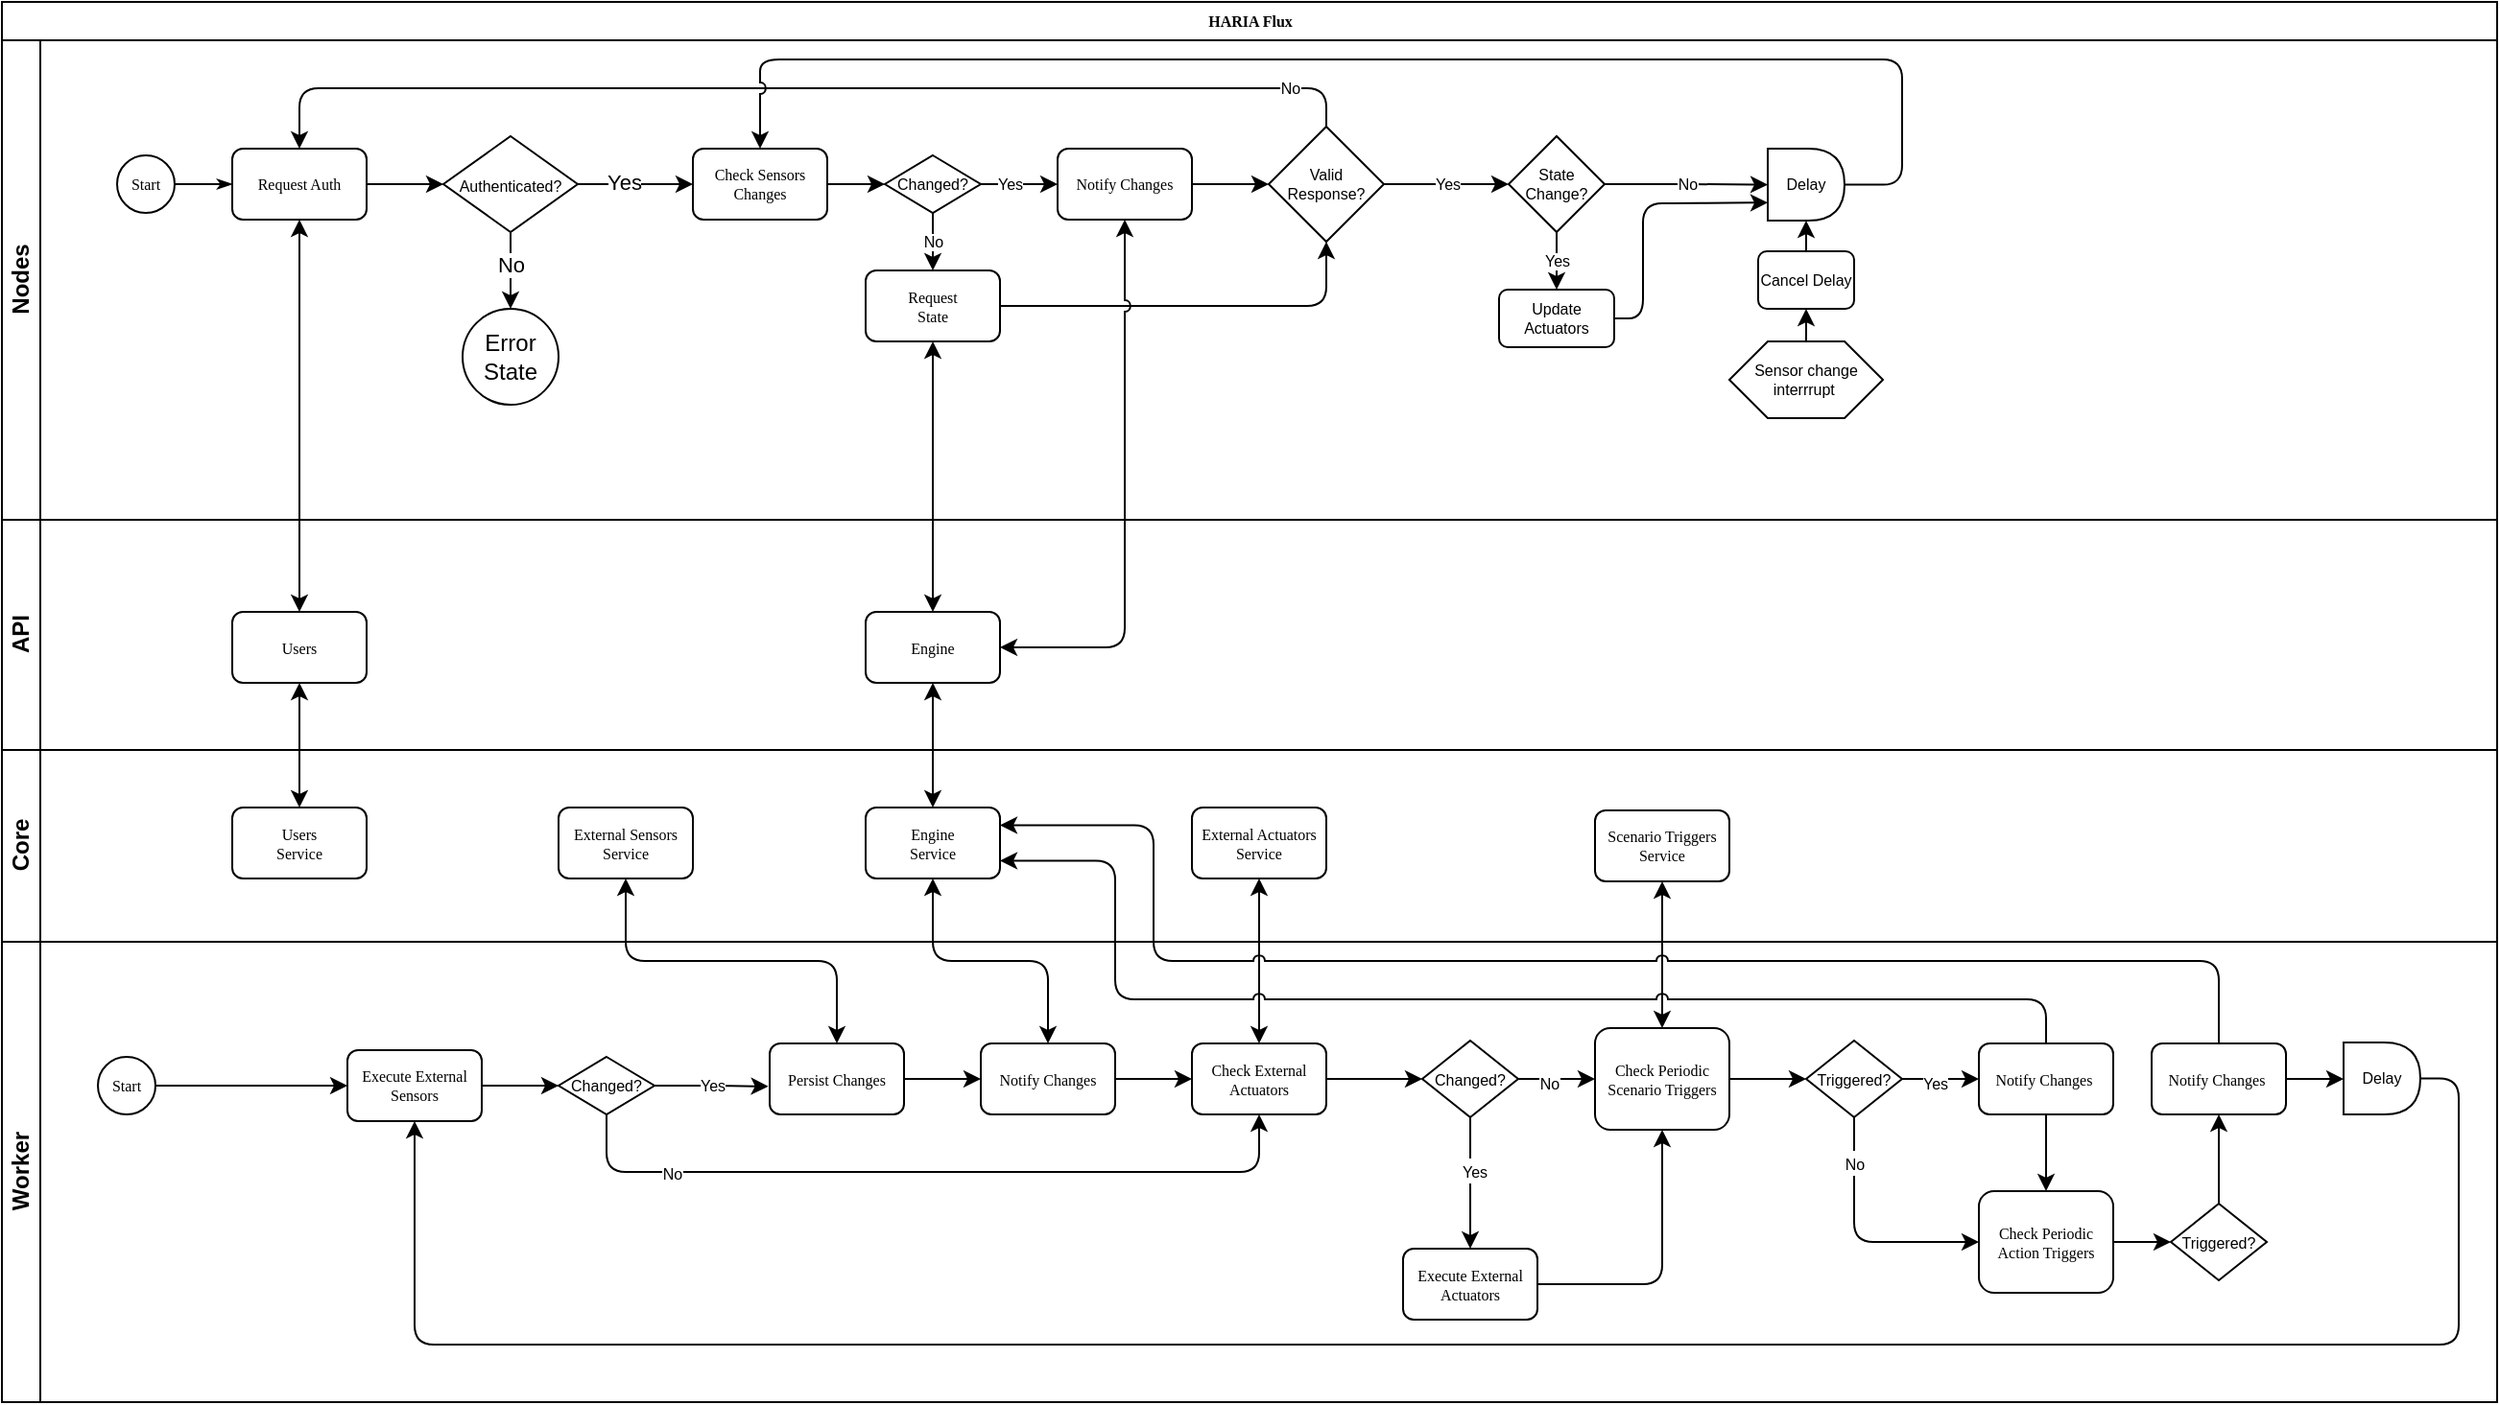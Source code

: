 <mxfile version="14.4.3" type="device"><diagram name="Page-1" id="c7488fd3-1785-93aa-aadb-54a6760d102a"><mxGraphModel dx="1278" dy="948" grid="1" gridSize="10" guides="1" tooltips="1" connect="1" arrows="1" fold="1" page="1" pageScale="1" pageWidth="1100" pageHeight="850" background="#ffffff" math="0" shadow="0"><root><mxCell id="0"/><mxCell id="1" parent="0"/><mxCell id="2b4e8129b02d487f-1" value="HARIA Flux" style="swimlane;html=1;childLayout=stackLayout;horizontal=1;startSize=20;horizontalStack=0;rounded=0;shadow=0;labelBackgroundColor=none;strokeWidth=1;fontFamily=Verdana;fontSize=8;align=center;" parent="1" vertex="1"><mxGeometry x="160" y="70" width="1300" height="730" as="geometry"/></mxCell><mxCell id="2b4e8129b02d487f-2" value="Nodes" style="swimlane;html=1;startSize=20;horizontal=0;" parent="2b4e8129b02d487f-1" vertex="1"><mxGeometry y="20" width="1300" height="250" as="geometry"/></mxCell><mxCell id="2b4e8129b02d487f-18" style="edgeStyle=orthogonalEdgeStyle;rounded=0;html=1;labelBackgroundColor=none;startArrow=none;startFill=0;startSize=5;endArrow=classicThin;endFill=1;endSize=5;jettySize=auto;orthogonalLoop=1;strokeWidth=1;fontFamily=Verdana;fontSize=8" parent="2b4e8129b02d487f-2" source="2b4e8129b02d487f-5" target="2b4e8129b02d487f-6" edge="1"><mxGeometry relative="1" as="geometry"/></mxCell><mxCell id="2b4e8129b02d487f-5" value="Start" style="ellipse;whiteSpace=wrap;html=1;rounded=0;shadow=0;labelBackgroundColor=none;strokeWidth=1;fontFamily=Verdana;fontSize=8;align=center;" parent="2b4e8129b02d487f-2" vertex="1"><mxGeometry x="60" y="60" width="30" height="30" as="geometry"/></mxCell><mxCell id="sPDUSwbOZ8P1fyL3-bZW-5" style="edgeStyle=orthogonalEdgeStyle;rounded=0;orthogonalLoop=1;jettySize=auto;html=1;exitX=1;exitY=0.5;exitDx=0;exitDy=0;entryX=0;entryY=0.5;entryDx=0;entryDy=0;" parent="2b4e8129b02d487f-2" source="2b4e8129b02d487f-6" target="sPDUSwbOZ8P1fyL3-bZW-4" edge="1"><mxGeometry relative="1" as="geometry"/></mxCell><mxCell id="2b4e8129b02d487f-6" value="Request Auth" style="rounded=1;whiteSpace=wrap;html=1;shadow=0;labelBackgroundColor=none;strokeWidth=1;fontFamily=Verdana;fontSize=8;align=center;" parent="2b4e8129b02d487f-2" vertex="1"><mxGeometry x="120" y="56.5" width="70" height="37" as="geometry"/></mxCell><mxCell id="sPDUSwbOZ8P1fyL3-bZW-12" style="edgeStyle=orthogonalEdgeStyle;rounded=0;orthogonalLoop=1;jettySize=auto;html=1;exitX=1;exitY=0.5;exitDx=0;exitDy=0;" parent="2b4e8129b02d487f-2" source="2b4e8129b02d487f-9" target="sPDUSwbOZ8P1fyL3-bZW-11" edge="1"><mxGeometry relative="1" as="geometry"/></mxCell><mxCell id="2b4e8129b02d487f-9" value="Check Sensors&lt;br&gt;Changes" style="rounded=1;whiteSpace=wrap;html=1;shadow=0;labelBackgroundColor=none;strokeWidth=1;fontFamily=Verdana;fontSize=8;align=center;" parent="2b4e8129b02d487f-2" vertex="1"><mxGeometry x="360" y="56.5" width="70" height="37" as="geometry"/></mxCell><mxCell id="sPDUSwbOZ8P1fyL3-bZW-7" style="edgeStyle=orthogonalEdgeStyle;rounded=0;orthogonalLoop=1;jettySize=auto;html=1;exitX=0.5;exitY=1;exitDx=0;exitDy=0;entryX=0.5;entryY=0;entryDx=0;entryDy=0;labelPosition=right;verticalLabelPosition=top;align=left;verticalAlign=bottom;" parent="2b4e8129b02d487f-2" source="sPDUSwbOZ8P1fyL3-bZW-4" target="sPDUSwbOZ8P1fyL3-bZW-6" edge="1"><mxGeometry relative="1" as="geometry"/></mxCell><mxCell id="sPDUSwbOZ8P1fyL3-bZW-8" value="No" style="edgeLabel;html=1;align=center;verticalAlign=middle;resizable=0;points=[];" parent="sPDUSwbOZ8P1fyL3-bZW-7" vertex="1" connectable="0"><mxGeometry x="-0.187" relative="1" as="geometry"><mxPoint as="offset"/></mxGeometry></mxCell><mxCell id="sPDUSwbOZ8P1fyL3-bZW-9" style="edgeStyle=orthogonalEdgeStyle;rounded=0;orthogonalLoop=1;jettySize=auto;html=1;exitX=1;exitY=0.5;exitDx=0;exitDy=0;" parent="2b4e8129b02d487f-2" source="sPDUSwbOZ8P1fyL3-bZW-4" target="2b4e8129b02d487f-9" edge="1"><mxGeometry relative="1" as="geometry"><Array as="points"><mxPoint x="350" y="75"/><mxPoint x="350" y="75"/></Array></mxGeometry></mxCell><mxCell id="sPDUSwbOZ8P1fyL3-bZW-10" value="Yes" style="edgeLabel;html=1;align=center;verticalAlign=middle;resizable=0;points=[];" parent="sPDUSwbOZ8P1fyL3-bZW-9" vertex="1" connectable="0"><mxGeometry x="-0.2" y="1" relative="1" as="geometry"><mxPoint as="offset"/></mxGeometry></mxCell><mxCell id="sPDUSwbOZ8P1fyL3-bZW-4" value="&lt;span style=&quot;font-size: 8px&quot;&gt;Authenticated?&lt;/span&gt;" style="rhombus;whiteSpace=wrap;html=1;" parent="2b4e8129b02d487f-2" vertex="1"><mxGeometry x="230" y="50" width="70" height="50" as="geometry"/></mxCell><mxCell id="sPDUSwbOZ8P1fyL3-bZW-6" value="Error State" style="ellipse;whiteSpace=wrap;html=1;aspect=fixed;" parent="2b4e8129b02d487f-2" vertex="1"><mxGeometry x="240" y="140" width="50" height="50" as="geometry"/></mxCell><mxCell id="sPDUSwbOZ8P1fyL3-bZW-13" style="edgeStyle=orthogonalEdgeStyle;rounded=0;orthogonalLoop=1;jettySize=auto;html=1;exitX=1;exitY=0.5;exitDx=0;exitDy=0;fontSize=8;" parent="2b4e8129b02d487f-2" source="sPDUSwbOZ8P1fyL3-bZW-11" target="sPDUSwbOZ8P1fyL3-bZW-15" edge="1"><mxGeometry relative="1" as="geometry"><mxPoint x="550" y="75" as="targetPoint"/></mxGeometry></mxCell><mxCell id="sPDUSwbOZ8P1fyL3-bZW-16" value="Yes" style="edgeLabel;html=1;align=center;verticalAlign=middle;resizable=0;points=[];fontSize=8;" parent="sPDUSwbOZ8P1fyL3-bZW-13" vertex="1" connectable="0"><mxGeometry x="-0.271" relative="1" as="geometry"><mxPoint as="offset"/></mxGeometry></mxCell><mxCell id="sPDUSwbOZ8P1fyL3-bZW-11" value="&lt;font style=&quot;font-size: 8px&quot;&gt;Changed?&lt;/font&gt;" style="rhombus;whiteSpace=wrap;html=1;fontSize=8;" parent="2b4e8129b02d487f-2" vertex="1"><mxGeometry x="460" y="60" width="50" height="30" as="geometry"/></mxCell><mxCell id="sPDUSwbOZ8P1fyL3-bZW-20" style="edgeStyle=orthogonalEdgeStyle;rounded=0;orthogonalLoop=1;jettySize=auto;html=1;exitX=1;exitY=0.5;exitDx=0;exitDy=0;entryX=0;entryY=0.5;entryDx=0;entryDy=0;fontSize=8;" parent="2b4e8129b02d487f-2" source="sPDUSwbOZ8P1fyL3-bZW-15" target="sPDUSwbOZ8P1fyL3-bZW-19" edge="1"><mxGeometry relative="1" as="geometry"/></mxCell><mxCell id="sPDUSwbOZ8P1fyL3-bZW-15" value="Notify Changes" style="rounded=1;whiteSpace=wrap;html=1;shadow=0;labelBackgroundColor=none;strokeWidth=1;fontFamily=Verdana;fontSize=8;align=center;" parent="2b4e8129b02d487f-2" vertex="1"><mxGeometry x="550" y="56.5" width="70" height="37" as="geometry"/></mxCell><mxCell id="sPDUSwbOZ8P1fyL3-bZW-21" style="edgeStyle=orthogonalEdgeStyle;rounded=1;orthogonalLoop=1;jettySize=auto;html=1;exitX=1;exitY=0.5;exitDx=0;exitDy=0;fontSize=8;entryX=0.5;entryY=1;entryDx=0;entryDy=0;jumpStyle=arc;" parent="2b4e8129b02d487f-2" source="sPDUSwbOZ8P1fyL3-bZW-18" target="sPDUSwbOZ8P1fyL3-bZW-19" edge="1"><mxGeometry relative="1" as="geometry"><mxPoint x="660" y="75" as="targetPoint"/><Array as="points"><mxPoint x="690" y="139"/></Array></mxGeometry></mxCell><mxCell id="sPDUSwbOZ8P1fyL3-bZW-18" value="Request&lt;br&gt;State" style="rounded=1;whiteSpace=wrap;html=1;shadow=0;labelBackgroundColor=none;strokeWidth=1;fontFamily=Verdana;fontSize=8;align=center;" parent="2b4e8129b02d487f-2" vertex="1"><mxGeometry x="450" y="120.0" width="70" height="37" as="geometry"/></mxCell><mxCell id="sPDUSwbOZ8P1fyL3-bZW-17" value="No" style="edgeStyle=orthogonalEdgeStyle;rounded=0;orthogonalLoop=1;jettySize=auto;html=1;exitX=0.5;exitY=1;exitDx=0;exitDy=0;fontSize=8;" parent="2b4e8129b02d487f-2" source="sPDUSwbOZ8P1fyL3-bZW-11" target="sPDUSwbOZ8P1fyL3-bZW-18" edge="1"><mxGeometry relative="1" as="geometry"><mxPoint x="520" y="100" as="targetPoint"/><Array as="points"><mxPoint x="485" y="100"/><mxPoint x="485" y="100"/></Array></mxGeometry></mxCell><mxCell id="sPDUSwbOZ8P1fyL3-bZW-24" style="edgeStyle=orthogonalEdgeStyle;rounded=1;orthogonalLoop=1;jettySize=auto;html=1;exitX=0.5;exitY=0;exitDx=0;exitDy=0;entryX=0.5;entryY=0;entryDx=0;entryDy=0;fontSize=8;" parent="2b4e8129b02d487f-2" source="sPDUSwbOZ8P1fyL3-bZW-19" target="2b4e8129b02d487f-6" edge="1"><mxGeometry relative="1" as="geometry"/></mxCell><mxCell id="sPDUSwbOZ8P1fyL3-bZW-25" value="No" style="edgeLabel;html=1;align=center;verticalAlign=middle;resizable=0;points=[];fontSize=8;" parent="sPDUSwbOZ8P1fyL3-bZW-24" vertex="1" connectable="0"><mxGeometry x="-0.867" relative="1" as="geometry"><mxPoint as="offset"/></mxGeometry></mxCell><mxCell id="sPDUSwbOZ8P1fyL3-bZW-26" value="Yes" style="edgeStyle=orthogonalEdgeStyle;rounded=0;orthogonalLoop=1;jettySize=auto;html=1;exitX=1;exitY=0.5;exitDx=0;exitDy=0;entryX=0;entryY=0.5;entryDx=0;entryDy=0;fontSize=8;" parent="2b4e8129b02d487f-2" source="sPDUSwbOZ8P1fyL3-bZW-19" target="sPDUSwbOZ8P1fyL3-bZW-23" edge="1"><mxGeometry relative="1" as="geometry"/></mxCell><mxCell id="sPDUSwbOZ8P1fyL3-bZW-19" value="Valid Response?" style="rhombus;whiteSpace=wrap;html=1;fontSize=8;" parent="2b4e8129b02d487f-2" vertex="1"><mxGeometry x="660" y="45" width="60" height="60" as="geometry"/></mxCell><mxCell id="sPDUSwbOZ8P1fyL3-bZW-29" value="Yes" style="edgeStyle=orthogonalEdgeStyle;rounded=0;orthogonalLoop=1;jettySize=auto;html=1;exitX=0.5;exitY=1;exitDx=0;exitDy=0;entryX=0.5;entryY=0;entryDx=0;entryDy=0;fontSize=8;" parent="2b4e8129b02d487f-2" source="sPDUSwbOZ8P1fyL3-bZW-23" target="sPDUSwbOZ8P1fyL3-bZW-28" edge="1"><mxGeometry relative="1" as="geometry"/></mxCell><mxCell id="sPDUSwbOZ8P1fyL3-bZW-31" value="No" style="edgeStyle=orthogonalEdgeStyle;rounded=0;orthogonalLoop=1;jettySize=auto;html=1;exitX=1;exitY=0.5;exitDx=0;exitDy=0;fontSize=8;" parent="2b4e8129b02d487f-2" source="sPDUSwbOZ8P1fyL3-bZW-23" target="sPDUSwbOZ8P1fyL3-bZW-30" edge="1"><mxGeometry relative="1" as="geometry"/></mxCell><mxCell id="sPDUSwbOZ8P1fyL3-bZW-23" value="State Change?" style="rhombus;whiteSpace=wrap;html=1;fontSize=8;" parent="2b4e8129b02d487f-2" vertex="1"><mxGeometry x="785" y="50" width="50" height="50" as="geometry"/></mxCell><mxCell id="sPDUSwbOZ8P1fyL3-bZW-37" style="edgeStyle=orthogonalEdgeStyle;rounded=1;orthogonalLoop=1;jettySize=auto;html=1;exitX=1;exitY=0.5;exitDx=0;exitDy=0;entryX=0;entryY=0.75;entryDx=0;entryDy=0;fontSize=8;" parent="2b4e8129b02d487f-2" source="sPDUSwbOZ8P1fyL3-bZW-28" target="sPDUSwbOZ8P1fyL3-bZW-30" edge="1"><mxGeometry relative="1" as="geometry"><Array as="points"><mxPoint x="855" y="145"/><mxPoint x="855" y="85"/><mxPoint x="875" y="85"/></Array></mxGeometry></mxCell><mxCell id="sPDUSwbOZ8P1fyL3-bZW-28" value="Update Actuators" style="rounded=1;whiteSpace=wrap;html=1;fontSize=8;" parent="2b4e8129b02d487f-2" vertex="1"><mxGeometry x="780" y="130" width="60" height="30" as="geometry"/></mxCell><mxCell id="sPDUSwbOZ8P1fyL3-bZW-32" style="edgeStyle=orthogonalEdgeStyle;rounded=1;orthogonalLoop=1;jettySize=auto;html=1;exitX=1;exitY=0.5;exitDx=0;exitDy=0;entryX=0.5;entryY=0;entryDx=0;entryDy=0;fontSize=8;jumpStyle=arc;" parent="2b4e8129b02d487f-2" source="sPDUSwbOZ8P1fyL3-bZW-30" target="2b4e8129b02d487f-9" edge="1"><mxGeometry relative="1" as="geometry"><Array as="points"><mxPoint x="990" y="75"/><mxPoint x="990" y="10"/><mxPoint x="395" y="10"/></Array></mxGeometry></mxCell><mxCell id="sPDUSwbOZ8P1fyL3-bZW-30" value="Delay" style="shape=delay;whiteSpace=wrap;html=1;fontSize=8;" parent="2b4e8129b02d487f-2" vertex="1"><mxGeometry x="920" y="56.5" width="40" height="37.5" as="geometry"/></mxCell><mxCell id="sPDUSwbOZ8P1fyL3-bZW-35" style="edgeStyle=orthogonalEdgeStyle;rounded=0;orthogonalLoop=1;jettySize=auto;html=1;exitX=0.5;exitY=0;exitDx=0;exitDy=0;entryX=0.5;entryY=1;entryDx=0;entryDy=0;fontSize=8;" parent="2b4e8129b02d487f-2" source="sPDUSwbOZ8P1fyL3-bZW-33" target="sPDUSwbOZ8P1fyL3-bZW-34" edge="1"><mxGeometry relative="1" as="geometry"/></mxCell><mxCell id="sPDUSwbOZ8P1fyL3-bZW-33" value="Sensor change interrrupt&amp;nbsp;" style="shape=hexagon;perimeter=hexagonPerimeter2;whiteSpace=wrap;html=1;fixedSize=1;fontSize=8;" parent="2b4e8129b02d487f-2" vertex="1"><mxGeometry x="900" y="157" width="80" height="40" as="geometry"/></mxCell><mxCell id="sPDUSwbOZ8P1fyL3-bZW-36" style="edgeStyle=orthogonalEdgeStyle;rounded=0;orthogonalLoop=1;jettySize=auto;html=1;exitX=0.5;exitY=0;exitDx=0;exitDy=0;entryX=0.5;entryY=1;entryDx=0;entryDy=0;fontSize=8;" parent="2b4e8129b02d487f-2" source="sPDUSwbOZ8P1fyL3-bZW-34" target="sPDUSwbOZ8P1fyL3-bZW-30" edge="1"><mxGeometry relative="1" as="geometry"/></mxCell><mxCell id="sPDUSwbOZ8P1fyL3-bZW-34" value="Cancel Delay" style="rounded=1;whiteSpace=wrap;html=1;fontSize=8;" parent="2b4e8129b02d487f-2" vertex="1"><mxGeometry x="915" y="110" width="50" height="30" as="geometry"/></mxCell><mxCell id="sPDUSwbOZ8P1fyL3-bZW-2" style="edgeStyle=orthogonalEdgeStyle;rounded=0;orthogonalLoop=1;jettySize=auto;html=1;exitX=0.5;exitY=1;exitDx=0;exitDy=0;entryX=0.5;entryY=0;entryDx=0;entryDy=0;startArrow=classic;startFill=1;" parent="2b4e8129b02d487f-1" source="2b4e8129b02d487f-6" target="sPDUSwbOZ8P1fyL3-bZW-1" edge="1"><mxGeometry relative="1" as="geometry"/></mxCell><mxCell id="2b4e8129b02d487f-4" value="API" style="swimlane;html=1;startSize=20;horizontal=0;" parent="2b4e8129b02d487f-1" vertex="1"><mxGeometry y="270" width="1300" height="120" as="geometry"/></mxCell><mxCell id="2b4e8129b02d487f-17" value="Engine" style="rounded=1;whiteSpace=wrap;html=1;shadow=0;labelBackgroundColor=none;strokeWidth=1;fontFamily=Verdana;fontSize=8;align=center;" parent="2b4e8129b02d487f-4" vertex="1"><mxGeometry x="450" y="48" width="70" height="37" as="geometry"/></mxCell><mxCell id="sPDUSwbOZ8P1fyL3-bZW-1" value="Users" style="rounded=1;whiteSpace=wrap;html=1;shadow=0;labelBackgroundColor=none;strokeWidth=1;fontFamily=Verdana;fontSize=8;align=center;" parent="2b4e8129b02d487f-4" vertex="1"><mxGeometry x="120" y="48" width="70" height="37" as="geometry"/></mxCell><mxCell id="PJkZo5MmeIvFp_4DJ9Fb-45" value="Core" style="swimlane;html=1;startSize=20;horizontal=0;" parent="2b4e8129b02d487f-1" vertex="1"><mxGeometry y="390" width="1300" height="100" as="geometry"/></mxCell><mxCell id="aiVNgQH_cu_hKvRJsEHE-9" value="Users&lt;br&gt;Service" style="rounded=1;whiteSpace=wrap;html=1;shadow=0;labelBackgroundColor=none;strokeWidth=1;fontFamily=Verdana;fontSize=8;align=center;" vertex="1" parent="PJkZo5MmeIvFp_4DJ9Fb-45"><mxGeometry x="120" y="30" width="70" height="37" as="geometry"/></mxCell><mxCell id="aiVNgQH_cu_hKvRJsEHE-10" value="Engine&lt;br&gt;Service" style="rounded=1;whiteSpace=wrap;html=1;shadow=0;labelBackgroundColor=none;strokeWidth=1;fontFamily=Verdana;fontSize=8;align=center;" vertex="1" parent="PJkZo5MmeIvFp_4DJ9Fb-45"><mxGeometry x="450" y="30" width="70" height="37" as="geometry"/></mxCell><mxCell id="aiVNgQH_cu_hKvRJsEHE-13" value="External Sensors&lt;br&gt;Service" style="rounded=1;whiteSpace=wrap;html=1;shadow=0;labelBackgroundColor=none;strokeWidth=1;fontFamily=Verdana;fontSize=8;align=center;" vertex="1" parent="PJkZo5MmeIvFp_4DJ9Fb-45"><mxGeometry x="290" y="30" width="70" height="37" as="geometry"/></mxCell><mxCell id="aiVNgQH_cu_hKvRJsEHE-17" value="External Actuators&lt;br&gt;Service" style="rounded=1;whiteSpace=wrap;html=1;shadow=0;labelBackgroundColor=none;strokeWidth=1;fontFamily=Verdana;fontSize=8;align=center;" vertex="1" parent="PJkZo5MmeIvFp_4DJ9Fb-45"><mxGeometry x="620" y="30" width="70" height="37" as="geometry"/></mxCell><mxCell id="aiVNgQH_cu_hKvRJsEHE-26" value="Scenario Triggers&lt;br&gt;Service" style="rounded=1;whiteSpace=wrap;html=1;shadow=0;labelBackgroundColor=none;strokeWidth=1;fontFamily=Verdana;fontSize=8;align=center;" vertex="1" parent="PJkZo5MmeIvFp_4DJ9Fb-45"><mxGeometry x="830" y="31.5" width="70" height="37" as="geometry"/></mxCell><mxCell id="aiVNgQH_cu_hKvRJsEHE-5" style="edgeStyle=orthogonalEdgeStyle;rounded=0;orthogonalLoop=1;jettySize=auto;html=1;exitX=0.5;exitY=1;exitDx=0;exitDy=0;startArrow=classic;startFill=1;" edge="1" parent="2b4e8129b02d487f-1" source="sPDUSwbOZ8P1fyL3-bZW-18" target="2b4e8129b02d487f-17"><mxGeometry relative="1" as="geometry"/></mxCell><mxCell id="aiVNgQH_cu_hKvRJsEHE-6" style="edgeStyle=orthogonalEdgeStyle;rounded=1;orthogonalLoop=1;jettySize=auto;html=1;exitX=0.5;exitY=1;exitDx=0;exitDy=0;entryX=1;entryY=0.5;entryDx=0;entryDy=0;startArrow=classic;startFill=1;jumpStyle=arc;" edge="1" parent="2b4e8129b02d487f-1" source="sPDUSwbOZ8P1fyL3-bZW-15" target="2b4e8129b02d487f-17"><mxGeometry relative="1" as="geometry"/></mxCell><mxCell id="aiVNgQH_cu_hKvRJsEHE-11" style="edgeStyle=orthogonalEdgeStyle;rounded=1;jumpStyle=arc;orthogonalLoop=1;jettySize=auto;html=1;exitX=0.5;exitY=1;exitDx=0;exitDy=0;startArrow=classic;startFill=1;" edge="1" parent="2b4e8129b02d487f-1" source="2b4e8129b02d487f-17" target="aiVNgQH_cu_hKvRJsEHE-10"><mxGeometry relative="1" as="geometry"/></mxCell><mxCell id="aiVNgQH_cu_hKvRJsEHE-12" style="edgeStyle=orthogonalEdgeStyle;rounded=1;jumpStyle=arc;orthogonalLoop=1;jettySize=auto;html=1;exitX=0.5;exitY=1;exitDx=0;exitDy=0;startArrow=classic;startFill=1;" edge="1" parent="2b4e8129b02d487f-1" source="sPDUSwbOZ8P1fyL3-bZW-1" target="aiVNgQH_cu_hKvRJsEHE-9"><mxGeometry relative="1" as="geometry"/></mxCell><mxCell id="aiVNgQH_cu_hKvRJsEHE-14" style="edgeStyle=orthogonalEdgeStyle;rounded=1;jumpStyle=arc;orthogonalLoop=1;jettySize=auto;html=1;exitX=0.5;exitY=0;exitDx=0;exitDy=0;entryX=0.5;entryY=1;entryDx=0;entryDy=0;startArrow=classic;startFill=1;" edge="1" parent="2b4e8129b02d487f-1" source="sPDUSwbOZ8P1fyL3-bZW-58" target="aiVNgQH_cu_hKvRJsEHE-13"><mxGeometry relative="1" as="geometry"/></mxCell><mxCell id="aiVNgQH_cu_hKvRJsEHE-15" style="edgeStyle=orthogonalEdgeStyle;rounded=1;jumpStyle=arc;orthogonalLoop=1;jettySize=auto;html=1;exitX=0.5;exitY=0;exitDx=0;exitDy=0;entryX=0.5;entryY=1;entryDx=0;entryDy=0;startArrow=classic;startFill=1;" edge="1" parent="2b4e8129b02d487f-1" source="PJkZo5MmeIvFp_4DJ9Fb-27" target="aiVNgQH_cu_hKvRJsEHE-10"><mxGeometry relative="1" as="geometry"/></mxCell><mxCell id="aiVNgQH_cu_hKvRJsEHE-20" style="edgeStyle=orthogonalEdgeStyle;rounded=1;jumpStyle=arc;orthogonalLoop=1;jettySize=auto;html=1;exitX=0.5;exitY=0;exitDx=0;exitDy=0;entryX=0.5;entryY=1;entryDx=0;entryDy=0;startArrow=classic;startFill=1;" edge="1" parent="2b4e8129b02d487f-1" source="aiVNgQH_cu_hKvRJsEHE-19" target="aiVNgQH_cu_hKvRJsEHE-17"><mxGeometry relative="1" as="geometry"/></mxCell><mxCell id="aiVNgQH_cu_hKvRJsEHE-27" style="edgeStyle=orthogonalEdgeStyle;rounded=1;jumpStyle=arc;orthogonalLoop=1;jettySize=auto;html=1;exitX=0.5;exitY=1;exitDx=0;exitDy=0;entryX=0.5;entryY=0;entryDx=0;entryDy=0;startArrow=classic;startFill=1;" edge="1" parent="2b4e8129b02d487f-1" source="aiVNgQH_cu_hKvRJsEHE-26" target="PJkZo5MmeIvFp_4DJ9Fb-13"><mxGeometry relative="1" as="geometry"/></mxCell><mxCell id="aiVNgQH_cu_hKvRJsEHE-37" style="edgeStyle=orthogonalEdgeStyle;rounded=1;jumpStyle=arc;orthogonalLoop=1;jettySize=auto;html=1;exitX=0.5;exitY=0;exitDx=0;exitDy=0;entryX=1;entryY=0.75;entryDx=0;entryDy=0;startArrow=none;startFill=0;" edge="1" parent="2b4e8129b02d487f-1" source="aiVNgQH_cu_hKvRJsEHE-33" target="aiVNgQH_cu_hKvRJsEHE-10"><mxGeometry relative="1" as="geometry"><Array as="points"><mxPoint x="1065" y="520"/><mxPoint x="580" y="520"/><mxPoint x="580" y="448"/></Array></mxGeometry></mxCell><mxCell id="2b4e8129b02d487f-3" value="Worker" style="swimlane;html=1;startSize=20;horizontal=0;" parent="2b4e8129b02d487f-1" vertex="1"><mxGeometry y="490" width="1300" height="240" as="geometry"/></mxCell><mxCell id="PJkZo5MmeIvFp_4DJ9Fb-24" style="edgeStyle=orthogonalEdgeStyle;rounded=0;orthogonalLoop=1;jettySize=auto;html=1;exitX=1;exitY=0.5;exitDx=0;exitDy=0;entryX=0;entryY=0.5;entryDx=0;entryDy=0;startArrow=none;startFill=0;jumpStyle=arc;" parent="2b4e8129b02d487f-3" source="sPDUSwbOZ8P1fyL3-bZW-42" target="sPDUSwbOZ8P1fyL3-bZW-50" edge="1"><mxGeometry relative="1" as="geometry"/></mxCell><mxCell id="sPDUSwbOZ8P1fyL3-bZW-42" value="Start" style="ellipse;whiteSpace=wrap;html=1;rounded=0;shadow=0;labelBackgroundColor=none;strokeWidth=1;fontFamily=Verdana;fontSize=8;align=center;" parent="2b4e8129b02d487f-3" vertex="1"><mxGeometry x="50" y="60" width="30" height="30" as="geometry"/></mxCell><mxCell id="sPDUSwbOZ8P1fyL3-bZW-54" style="edgeStyle=orthogonalEdgeStyle;rounded=1;orthogonalLoop=1;jettySize=auto;html=1;exitX=1;exitY=0.5;exitDx=0;exitDy=0;entryX=0;entryY=0.5;entryDx=0;entryDy=0;startArrow=none;startFill=0;fontSize=8;" parent="2b4e8129b02d487f-3" source="sPDUSwbOZ8P1fyL3-bZW-50" target="sPDUSwbOZ8P1fyL3-bZW-53" edge="1"><mxGeometry relative="1" as="geometry"/></mxCell><mxCell id="sPDUSwbOZ8P1fyL3-bZW-50" value="Execute External Sensors" style="rounded=1;whiteSpace=wrap;html=1;shadow=0;labelBackgroundColor=none;strokeWidth=1;fontFamily=Verdana;fontSize=8;align=center;" parent="2b4e8129b02d487f-3" vertex="1"><mxGeometry x="180" y="56.5" width="70" height="37" as="geometry"/></mxCell><mxCell id="sPDUSwbOZ8P1fyL3-bZW-59" value="Yes" style="edgeStyle=orthogonalEdgeStyle;rounded=1;orthogonalLoop=1;jettySize=auto;html=1;exitX=1;exitY=0.5;exitDx=0;exitDy=0;entryX=-0.01;entryY=0.606;entryDx=0;entryDy=0;entryPerimeter=0;startArrow=none;startFill=0;fontSize=8;" parent="2b4e8129b02d487f-3" source="sPDUSwbOZ8P1fyL3-bZW-53" target="sPDUSwbOZ8P1fyL3-bZW-58" edge="1"><mxGeometry relative="1" as="geometry"/></mxCell><mxCell id="aiVNgQH_cu_hKvRJsEHE-51" style="edgeStyle=orthogonalEdgeStyle;rounded=1;jumpStyle=arc;orthogonalLoop=1;jettySize=auto;html=1;exitX=0.5;exitY=1;exitDx=0;exitDy=0;entryX=0.5;entryY=1;entryDx=0;entryDy=0;startArrow=none;startFill=0;" edge="1" parent="2b4e8129b02d487f-3" source="sPDUSwbOZ8P1fyL3-bZW-53" target="aiVNgQH_cu_hKvRJsEHE-19"><mxGeometry relative="1" as="geometry"><Array as="points"><mxPoint x="315" y="120"/><mxPoint x="655" y="120"/></Array></mxGeometry></mxCell><mxCell id="aiVNgQH_cu_hKvRJsEHE-52" value="&lt;font style=&quot;font-size: 8px&quot;&gt;No&lt;/font&gt;" style="edgeLabel;html=1;align=center;verticalAlign=middle;resizable=0;points=[];" vertex="1" connectable="0" parent="aiVNgQH_cu_hKvRJsEHE-51"><mxGeometry x="-0.682" relative="1" as="geometry"><mxPoint as="offset"/></mxGeometry></mxCell><mxCell id="sPDUSwbOZ8P1fyL3-bZW-53" value="&lt;font style=&quot;font-size: 8px&quot;&gt;Changed?&lt;/font&gt;" style="rhombus;whiteSpace=wrap;html=1;fontSize=8;" parent="2b4e8129b02d487f-3" vertex="1"><mxGeometry x="290" y="60" width="50" height="30" as="geometry"/></mxCell><mxCell id="PJkZo5MmeIvFp_4DJ9Fb-28" style="edgeStyle=orthogonalEdgeStyle;rounded=0;orthogonalLoop=1;jettySize=auto;html=1;exitX=1;exitY=0.5;exitDx=0;exitDy=0;entryX=0;entryY=0.5;entryDx=0;entryDy=0;startArrow=none;startFill=0;jumpStyle=arc;" parent="2b4e8129b02d487f-3" source="sPDUSwbOZ8P1fyL3-bZW-58" target="PJkZo5MmeIvFp_4DJ9Fb-27" edge="1"><mxGeometry relative="1" as="geometry"/></mxCell><mxCell id="sPDUSwbOZ8P1fyL3-bZW-58" value="Persist Changes" style="rounded=1;whiteSpace=wrap;html=1;shadow=0;labelBackgroundColor=none;strokeWidth=1;fontFamily=Verdana;fontSize=8;align=center;" parent="2b4e8129b02d487f-3" vertex="1"><mxGeometry x="400" y="53" width="70" height="37" as="geometry"/></mxCell><mxCell id="aiVNgQH_cu_hKvRJsEHE-50" style="edgeStyle=orthogonalEdgeStyle;rounded=1;jumpStyle=arc;orthogonalLoop=1;jettySize=auto;html=1;exitX=1;exitY=0.5;exitDx=0;exitDy=0;entryX=0.5;entryY=1;entryDx=0;entryDy=0;startArrow=none;startFill=0;" edge="1" parent="2b4e8129b02d487f-3" source="sPDUSwbOZ8P1fyL3-bZW-55" target="sPDUSwbOZ8P1fyL3-bZW-50"><mxGeometry relative="1" as="geometry"><Array as="points"><mxPoint x="1280" y="71"/><mxPoint x="1280" y="210"/><mxPoint x="215" y="210"/></Array></mxGeometry></mxCell><mxCell id="sPDUSwbOZ8P1fyL3-bZW-55" value="Delay" style="shape=delay;whiteSpace=wrap;html=1;fontSize=8;" parent="2b4e8129b02d487f-3" vertex="1"><mxGeometry x="1220" y="52.5" width="40" height="37.5" as="geometry"/></mxCell><mxCell id="PJkZo5MmeIvFp_4DJ9Fb-14" style="edgeStyle=orthogonalEdgeStyle;rounded=1;orthogonalLoop=1;jettySize=auto;html=1;exitX=1;exitY=0.5;exitDx=0;exitDy=0;entryX=0.5;entryY=1;entryDx=0;entryDy=0;startArrow=none;startFill=0;" parent="2b4e8129b02d487f-3" source="PJkZo5MmeIvFp_4DJ9Fb-6" target="PJkZo5MmeIvFp_4DJ9Fb-13" edge="1"><mxGeometry relative="1" as="geometry"/></mxCell><mxCell id="PJkZo5MmeIvFp_4DJ9Fb-6" value="Execute External Actuators " style="rounded=1;whiteSpace=wrap;html=1;shadow=0;labelBackgroundColor=none;strokeWidth=1;fontFamily=Verdana;fontSize=8;align=center;" parent="2b4e8129b02d487f-3" vertex="1"><mxGeometry x="730" y="160" width="70" height="37" as="geometry"/></mxCell><mxCell id="aiVNgQH_cu_hKvRJsEHE-32" style="edgeStyle=orthogonalEdgeStyle;rounded=1;jumpStyle=arc;orthogonalLoop=1;jettySize=auto;html=1;exitX=1;exitY=0.5;exitDx=0;exitDy=0;entryX=0;entryY=0.5;entryDx=0;entryDy=0;startArrow=none;startFill=0;" edge="1" parent="2b4e8129b02d487f-3" source="PJkZo5MmeIvFp_4DJ9Fb-13" target="aiVNgQH_cu_hKvRJsEHE-31"><mxGeometry relative="1" as="geometry"/></mxCell><mxCell id="PJkZo5MmeIvFp_4DJ9Fb-13" value="Check Periodic Scenario Triggers" style="rounded=1;whiteSpace=wrap;html=1;shadow=0;labelBackgroundColor=none;strokeWidth=1;fontFamily=Verdana;fontSize=8;align=center;" parent="2b4e8129b02d487f-3" vertex="1"><mxGeometry x="830" y="45" width="70" height="53" as="geometry"/></mxCell><mxCell id="aiVNgQH_cu_hKvRJsEHE-21" style="edgeStyle=orthogonalEdgeStyle;rounded=1;jumpStyle=arc;orthogonalLoop=1;jettySize=auto;html=1;exitX=1;exitY=0.5;exitDx=0;exitDy=0;entryX=0;entryY=0.5;entryDx=0;entryDy=0;startArrow=none;startFill=0;" edge="1" parent="2b4e8129b02d487f-3" source="PJkZo5MmeIvFp_4DJ9Fb-27" target="aiVNgQH_cu_hKvRJsEHE-19"><mxGeometry relative="1" as="geometry"/></mxCell><mxCell id="PJkZo5MmeIvFp_4DJ9Fb-27" value="Notify Changes" style="rounded=1;whiteSpace=wrap;html=1;shadow=0;labelBackgroundColor=none;strokeWidth=1;fontFamily=Verdana;fontSize=8;align=center;" parent="2b4e8129b02d487f-3" vertex="1"><mxGeometry x="510" y="53" width="70" height="37" as="geometry"/></mxCell><mxCell id="aiVNgQH_cu_hKvRJsEHE-23" style="edgeStyle=orthogonalEdgeStyle;rounded=1;jumpStyle=arc;orthogonalLoop=1;jettySize=auto;html=1;exitX=1;exitY=0.5;exitDx=0;exitDy=0;entryX=0;entryY=0.5;entryDx=0;entryDy=0;startArrow=none;startFill=0;" edge="1" parent="2b4e8129b02d487f-3" source="aiVNgQH_cu_hKvRJsEHE-19" target="aiVNgQH_cu_hKvRJsEHE-22"><mxGeometry relative="1" as="geometry"/></mxCell><mxCell id="aiVNgQH_cu_hKvRJsEHE-19" value="Check External Actuators" style="rounded=1;whiteSpace=wrap;html=1;shadow=0;labelBackgroundColor=none;strokeWidth=1;fontFamily=Verdana;fontSize=8;align=center;" vertex="1" parent="2b4e8129b02d487f-3"><mxGeometry x="620" y="53" width="70" height="37" as="geometry"/></mxCell><mxCell id="aiVNgQH_cu_hKvRJsEHE-24" style="edgeStyle=orthogonalEdgeStyle;rounded=1;jumpStyle=arc;orthogonalLoop=1;jettySize=auto;html=1;exitX=0.5;exitY=1;exitDx=0;exitDy=0;entryX=0.5;entryY=0;entryDx=0;entryDy=0;startArrow=none;startFill=0;" edge="1" parent="2b4e8129b02d487f-3" source="aiVNgQH_cu_hKvRJsEHE-22" target="PJkZo5MmeIvFp_4DJ9Fb-6"><mxGeometry relative="1" as="geometry"/></mxCell><mxCell id="aiVNgQH_cu_hKvRJsEHE-25" value="&lt;font style=&quot;font-size: 8px&quot;&gt;Yes&lt;/font&gt;" style="edgeLabel;html=1;align=center;verticalAlign=middle;resizable=0;points=[];" vertex="1" connectable="0" parent="aiVNgQH_cu_hKvRJsEHE-24"><mxGeometry x="-0.205" y="2" relative="1" as="geometry"><mxPoint as="offset"/></mxGeometry></mxCell><mxCell id="aiVNgQH_cu_hKvRJsEHE-28" style="edgeStyle=orthogonalEdgeStyle;rounded=1;jumpStyle=arc;orthogonalLoop=1;jettySize=auto;html=1;exitX=1;exitY=0.5;exitDx=0;exitDy=0;entryX=0;entryY=0.5;entryDx=0;entryDy=0;startArrow=none;startFill=0;" edge="1" parent="2b4e8129b02d487f-3" source="aiVNgQH_cu_hKvRJsEHE-22" target="PJkZo5MmeIvFp_4DJ9Fb-13"><mxGeometry relative="1" as="geometry"/></mxCell><mxCell id="aiVNgQH_cu_hKvRJsEHE-29" value="&lt;font style=&quot;font-size: 8px&quot;&gt;No&lt;/font&gt;" style="edgeLabel;html=1;align=center;verticalAlign=middle;resizable=0;points=[];" vertex="1" connectable="0" parent="aiVNgQH_cu_hKvRJsEHE-28"><mxGeometry x="-0.194" y="-1" relative="1" as="geometry"><mxPoint as="offset"/></mxGeometry></mxCell><mxCell id="aiVNgQH_cu_hKvRJsEHE-22" value="&lt;font style=&quot;font-size: 8px&quot;&gt;Changed?&lt;/font&gt;" style="rhombus;whiteSpace=wrap;html=1;fontSize=8;" vertex="1" parent="2b4e8129b02d487f-3"><mxGeometry x="740" y="51.5" width="50" height="40" as="geometry"/></mxCell><mxCell id="aiVNgQH_cu_hKvRJsEHE-43" style="edgeStyle=orthogonalEdgeStyle;rounded=1;jumpStyle=arc;orthogonalLoop=1;jettySize=auto;html=1;exitX=1;exitY=0.5;exitDx=0;exitDy=0;entryX=0;entryY=0.5;entryDx=0;entryDy=0;startArrow=none;startFill=0;" edge="1" parent="2b4e8129b02d487f-3" source="aiVNgQH_cu_hKvRJsEHE-30" target="aiVNgQH_cu_hKvRJsEHE-41"><mxGeometry relative="1" as="geometry"/></mxCell><mxCell id="aiVNgQH_cu_hKvRJsEHE-30" value="Check Periodic Action Triggers" style="rounded=1;whiteSpace=wrap;html=1;shadow=0;labelBackgroundColor=none;strokeWidth=1;fontFamily=Verdana;fontSize=8;align=center;" vertex="1" parent="2b4e8129b02d487f-3"><mxGeometry x="1030" y="130" width="70" height="53" as="geometry"/></mxCell><mxCell id="aiVNgQH_cu_hKvRJsEHE-34" style="edgeStyle=orthogonalEdgeStyle;rounded=1;jumpStyle=arc;orthogonalLoop=1;jettySize=auto;html=1;exitX=1;exitY=0.5;exitDx=0;exitDy=0;entryX=0;entryY=0.5;entryDx=0;entryDy=0;startArrow=none;startFill=0;" edge="1" parent="2b4e8129b02d487f-3" source="aiVNgQH_cu_hKvRJsEHE-31" target="aiVNgQH_cu_hKvRJsEHE-33"><mxGeometry relative="1" as="geometry"/></mxCell><mxCell id="aiVNgQH_cu_hKvRJsEHE-35" value="&lt;font style=&quot;font-size: 8px&quot;&gt;Yes&lt;/font&gt;" style="edgeLabel;html=1;align=center;verticalAlign=middle;resizable=0;points=[];" vertex="1" connectable="0" parent="aiVNgQH_cu_hKvRJsEHE-34"><mxGeometry x="-0.147" y="-1" relative="1" as="geometry"><mxPoint as="offset"/></mxGeometry></mxCell><mxCell id="aiVNgQH_cu_hKvRJsEHE-39" style="edgeStyle=orthogonalEdgeStyle;rounded=1;jumpStyle=arc;orthogonalLoop=1;jettySize=auto;html=1;exitX=0.5;exitY=1;exitDx=0;exitDy=0;entryX=0;entryY=0.5;entryDx=0;entryDy=0;startArrow=none;startFill=0;" edge="1" parent="2b4e8129b02d487f-3" source="aiVNgQH_cu_hKvRJsEHE-31" target="aiVNgQH_cu_hKvRJsEHE-30"><mxGeometry relative="1" as="geometry"/></mxCell><mxCell id="aiVNgQH_cu_hKvRJsEHE-40" value="&lt;font style=&quot;font-size: 8px&quot;&gt;No&lt;/font&gt;" style="edgeLabel;html=1;align=center;verticalAlign=middle;resizable=0;points=[];" vertex="1" connectable="0" parent="aiVNgQH_cu_hKvRJsEHE-39"><mxGeometry x="-0.647" relative="1" as="geometry"><mxPoint as="offset"/></mxGeometry></mxCell><mxCell id="aiVNgQH_cu_hKvRJsEHE-31" value="&lt;font style=&quot;font-size: 8px&quot;&gt;Triggered?&lt;/font&gt;" style="rhombus;whiteSpace=wrap;html=1;fontSize=8;" vertex="1" parent="2b4e8129b02d487f-3"><mxGeometry x="940" y="51.5" width="50" height="40" as="geometry"/></mxCell><mxCell id="aiVNgQH_cu_hKvRJsEHE-38" style="edgeStyle=orthogonalEdgeStyle;rounded=1;jumpStyle=arc;orthogonalLoop=1;jettySize=auto;html=1;exitX=0.5;exitY=1;exitDx=0;exitDy=0;entryX=0.5;entryY=0;entryDx=0;entryDy=0;startArrow=none;startFill=0;" edge="1" parent="2b4e8129b02d487f-3" source="aiVNgQH_cu_hKvRJsEHE-33" target="aiVNgQH_cu_hKvRJsEHE-30"><mxGeometry relative="1" as="geometry"/></mxCell><mxCell id="aiVNgQH_cu_hKvRJsEHE-33" value="Notify Changes&amp;nbsp;" style="rounded=1;whiteSpace=wrap;html=1;shadow=0;labelBackgroundColor=none;strokeWidth=1;fontFamily=Verdana;fontSize=8;align=center;" vertex="1" parent="2b4e8129b02d487f-3"><mxGeometry x="1030" y="53" width="70" height="37" as="geometry"/></mxCell><mxCell id="aiVNgQH_cu_hKvRJsEHE-45" style="edgeStyle=orthogonalEdgeStyle;rounded=1;jumpStyle=arc;orthogonalLoop=1;jettySize=auto;html=1;exitX=0.5;exitY=0;exitDx=0;exitDy=0;entryX=0.5;entryY=1;entryDx=0;entryDy=0;startArrow=none;startFill=0;" edge="1" parent="2b4e8129b02d487f-3" source="aiVNgQH_cu_hKvRJsEHE-41" target="aiVNgQH_cu_hKvRJsEHE-44"><mxGeometry relative="1" as="geometry"/></mxCell><mxCell id="aiVNgQH_cu_hKvRJsEHE-41" value="&lt;font style=&quot;font-size: 8px&quot;&gt;Triggered?&lt;/font&gt;" style="rhombus;whiteSpace=wrap;html=1;fontSize=8;" vertex="1" parent="2b4e8129b02d487f-3"><mxGeometry x="1130" y="136.5" width="50" height="40" as="geometry"/></mxCell><mxCell id="aiVNgQH_cu_hKvRJsEHE-48" style="edgeStyle=orthogonalEdgeStyle;rounded=1;jumpStyle=arc;orthogonalLoop=1;jettySize=auto;html=1;exitX=1;exitY=0.5;exitDx=0;exitDy=0;entryX=0;entryY=0.5;entryDx=0;entryDy=0;startArrow=none;startFill=0;" edge="1" parent="2b4e8129b02d487f-3" source="aiVNgQH_cu_hKvRJsEHE-44" target="sPDUSwbOZ8P1fyL3-bZW-55"><mxGeometry relative="1" as="geometry"/></mxCell><mxCell id="aiVNgQH_cu_hKvRJsEHE-44" value="Notify Changes&amp;nbsp;" style="rounded=1;whiteSpace=wrap;html=1;shadow=0;labelBackgroundColor=none;strokeWidth=1;fontFamily=Verdana;fontSize=8;align=center;" vertex="1" parent="2b4e8129b02d487f-3"><mxGeometry x="1120" y="53" width="70" height="37" as="geometry"/></mxCell><mxCell id="aiVNgQH_cu_hKvRJsEHE-46" style="edgeStyle=orthogonalEdgeStyle;rounded=1;jumpStyle=arc;orthogonalLoop=1;jettySize=auto;html=1;exitX=0.5;exitY=0;exitDx=0;exitDy=0;entryX=1;entryY=0.25;entryDx=0;entryDy=0;startArrow=none;startFill=0;" edge="1" parent="2b4e8129b02d487f-1" source="aiVNgQH_cu_hKvRJsEHE-44" target="aiVNgQH_cu_hKvRJsEHE-10"><mxGeometry relative="1" as="geometry"><Array as="points"><mxPoint x="1155" y="500"/><mxPoint x="600" y="500"/><mxPoint x="600" y="429"/></Array></mxGeometry></mxCell></root></mxGraphModel></diagram></mxfile>